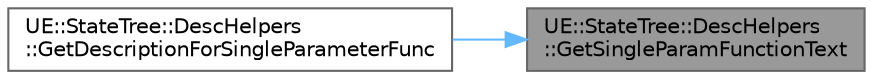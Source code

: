 digraph "UE::StateTree::DescHelpers::GetSingleParamFunctionText"
{
 // INTERACTIVE_SVG=YES
 // LATEX_PDF_SIZE
  bgcolor="transparent";
  edge [fontname=Helvetica,fontsize=10,labelfontname=Helvetica,labelfontsize=10];
  node [fontname=Helvetica,fontsize=10,shape=box,height=0.2,width=0.4];
  rankdir="RL";
  Node1 [id="Node000001",label="UE::StateTree::DescHelpers\l::GetSingleParamFunctionText",height=0.2,width=0.4,color="gray40", fillcolor="grey60", style="filled", fontcolor="black",tooltip=" "];
  Node1 -> Node2 [id="edge1_Node000001_Node000002",dir="back",color="steelblue1",style="solid",tooltip=" "];
  Node2 [id="Node000002",label="UE::StateTree::DescHelpers\l::GetDescriptionForSingleParameterFunc",height=0.2,width=0.4,color="grey40", fillcolor="white", style="filled",URL="$db/dd4/namespaceUE_1_1StateTree_1_1DescHelpers.html#abc2b73d762627286ead8b51f3e6a4157",tooltip=" "];
}
